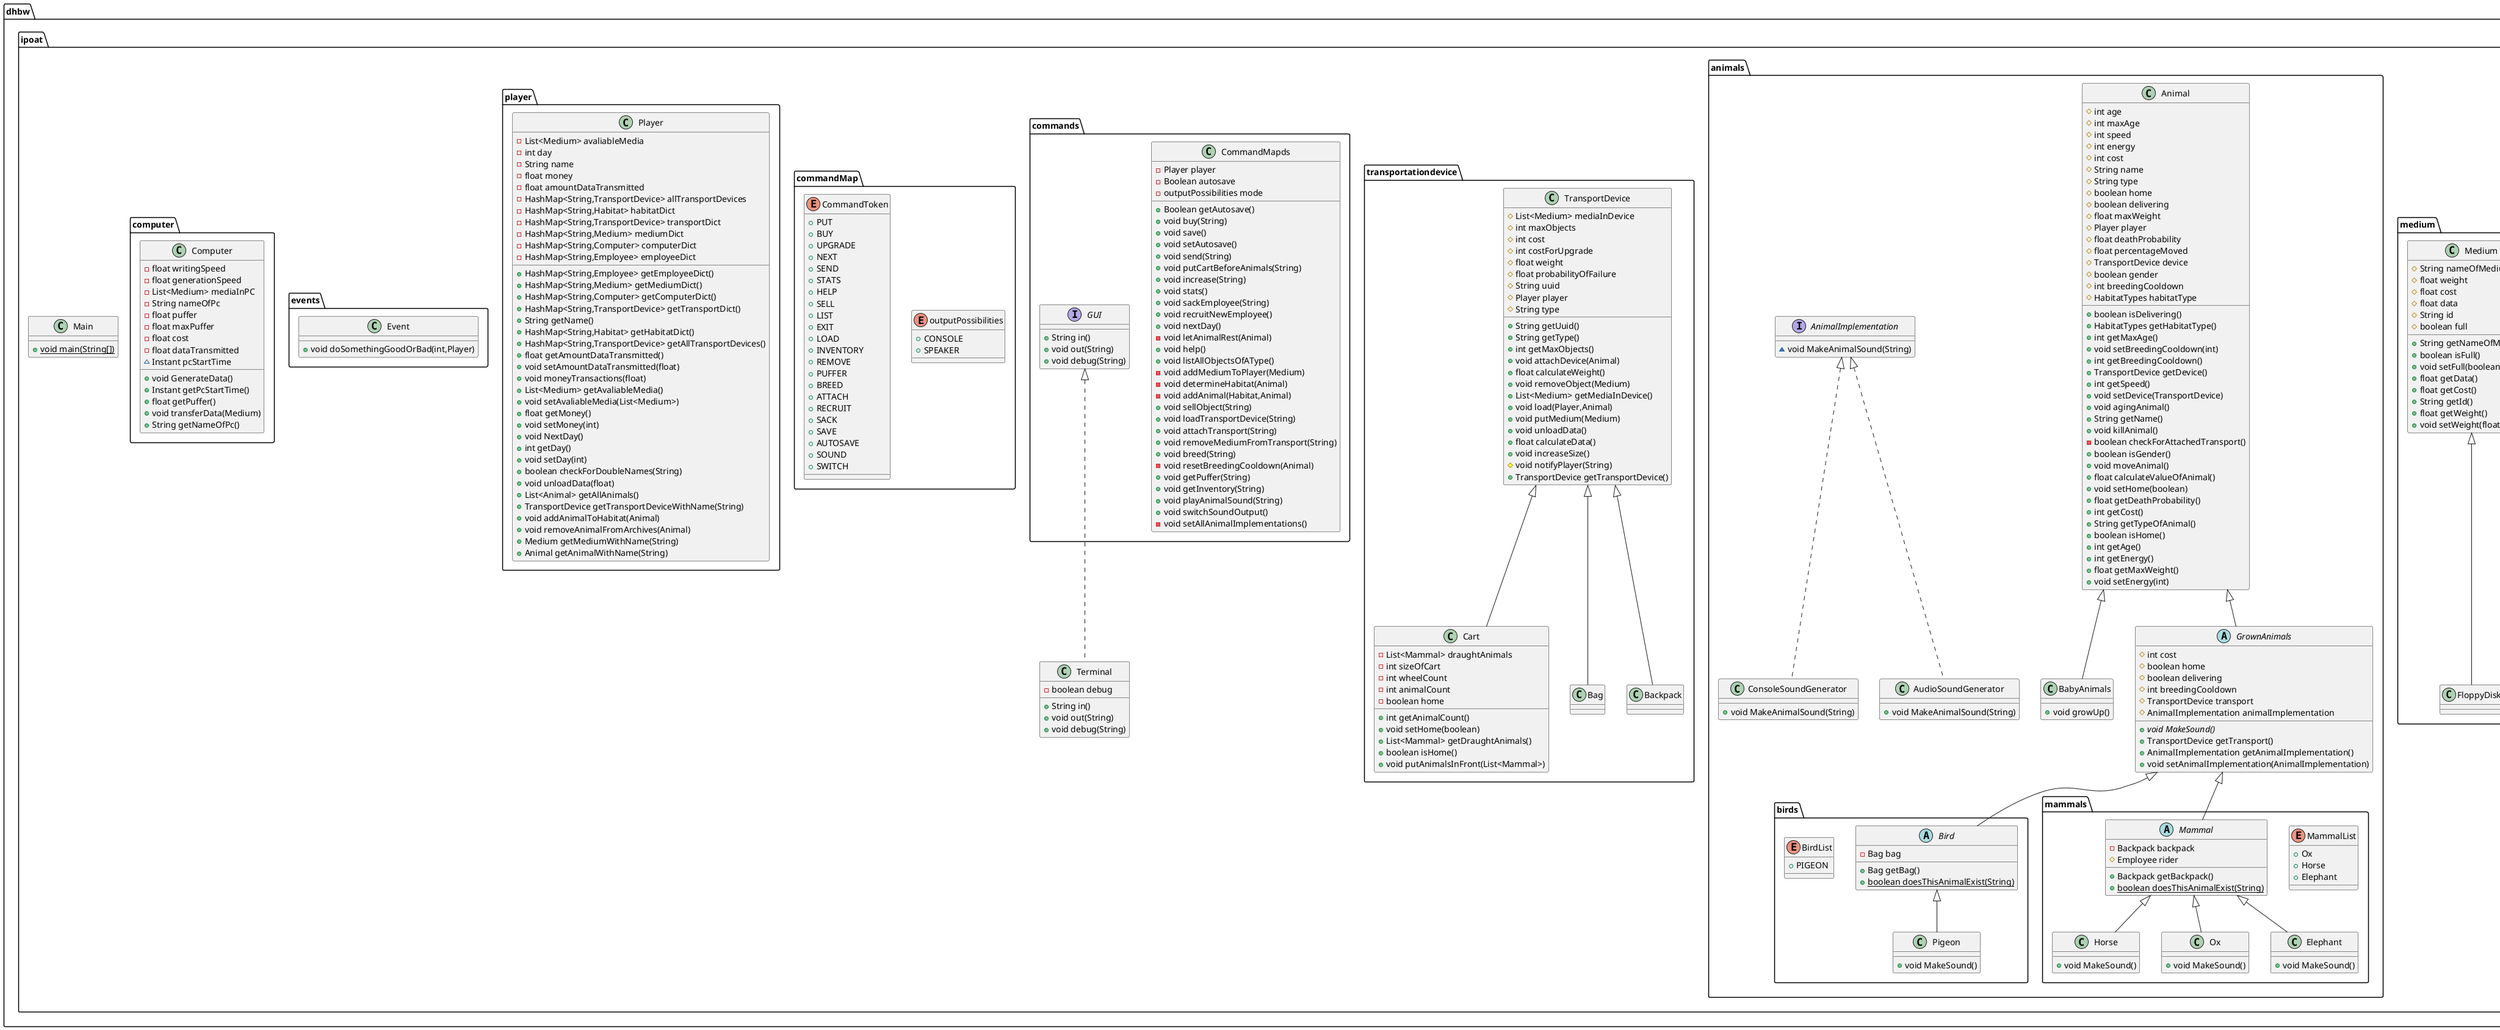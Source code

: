 @startuml
class dhbw.ipoat.encrypt.EncryptionTest {
+ void setUp()
+ void tearDown()
+ void doEncryption()
+ void doEncryptionWithSpecialCharacters()
+ void doDecrypting()
}
enum dhbw.ipoat.employee.EmployeeNames {
+  Janick
+  Timo
+  Andreas
+  Lars
+  Nico
+  Felix
+  David
+  Markus
+  Christin
+  Claudia
+  Laura
+  Katja
+  Sven
+  Lea
+  Nina
}
class dhbw.ipoat.savesystem.JsonConstants {
+ {static} String SAVEGAMEFILE
+ {static} String PLAYERS
+ {static} String NAME
+ {static} String MON
+ {static} String INV
+ {static} String HAB
+ {static} String MED
+ {static} String TRA
+ {static} String DEFAULTSAVEGAME
}
class dhbw.ipoat.habitat.Habitat {
# List<Bird> birdOlds
# int avaliableNests
# int costOfNewNest
# int maxCapacity
# int relaxingFactor
# int amountOfChargingStations
# int costOfChargingStation
# int dailyCost
- Map<String,Animal> mapNameToBird
# List<Animal> animalsInHabitat
# String nameOfHabitat
# Player player
# String type
# int cost
# HabitatTypes habitatTypes
+ int getCost()
+ HabitatTypes getHabitatTypes()
+ int getDailyCost()
+ String getType()
+ int getMaxCapacity()
+ List<Animal> getAnimalsInHabitat()
+ Map<String,Animal> getMapNameToBird()
+ int getCostOfNewNest()
+ int getAmountOfChargingStations()
+ int getCostOfChargingStation()
+ void setCostOfChargingStation(int)
+ int getRelaxingFactor()
+ void increaseChargingStations()
+ List<Animal> getAnimals()
+ boolean isEnoughSpace()
+ void addAnimalToHabitat(Animal)
+ void IncreaseSizeOfHabitat()
+ String getNameOfHabitat()
+ void decreaseNests(int)
+ int getAvaliableNests()
}
enum dhbw.ipoat.habitat.HabitatTypes {
+  STALL
+  BIRDHOUSE
}
class dhbw.ipoat.medium.Medium {
# String nameOfMedium
# float weight
# float cost
# float data
# String id
# boolean full
+ String getNameOfMedium()
+ boolean isFull()
+ void setFull(boolean)
+ float getData()
+ float getCost()
+ String getId()
+ float getWeight()
+ void setWeight(float)
}
abstract class dhbw.ipoat.animals.birds.Bird {
- Bag bag
+ Bag getBag()
+ {static} boolean doesThisAnimalExist(String)
}
class dhbw.ipoat.habitat.BirdHouse {
}
class dhbw.ipoat.habitat.Stall {
}
enum dhbw.ipoat.animals.mammals.MammalList {
+  Ox
+  Horse
+  Elephant
}
class dhbw.ipoat.animals.BabyAnimals {
+ void growUp()
}
abstract class dhbw.ipoat.animals.GrownAnimals {
# int cost
# boolean home
# boolean delivering
# int breedingCooldown
# TransportDevice transport
# AnimalImplementation animalImplementation
+ {abstract}void MakeSound()
+ TransportDevice getTransport()
+ AnimalImplementation getAnimalImplementation()
+ void setAnimalImplementation(AnimalImplementation)
}
class dhbw.ipoat.transportationdevice.Cart {
- List<Mammal> draughtAnimals
- int sizeOfCart
- int wheelCount
- int animalCount
- boolean home
+ int getAnimalCount()
+ void setHome(boolean)
+ List<Mammal> getDraughtAnimals()
+ boolean isHome()
+ void putAnimalsInFront(List<Mammal>)
}
class dhbw.ipoat.animals.ConsoleSoundGenerator {
+ void MakeAnimalSound(String)
}
class dhbw.ipoat.animals.mammals.Horse {
+ void MakeSound()
}
class dhbw.ipoat.transportationdevice.Bag {
}
class dhbw.ipoat.animals.birds.Pigeon {
+ void MakeSound()
}
class dhbw.ipoat.Main {
+ {static} void main(String[])
}
class dhbw.ipoat.commands.CommandMapds {
- Player player
- Boolean autosave
- outputPossibilities mode
+ Boolean getAutosave()
+ void buy(String)
+ void save()
+ void setAutosave()
+ void send(String)
+ void putCartBeforeAnimals(String)
+ void increase(String)
+ void stats()
+ void sackEmployee(String)
+ void recruitNewEmployee()
+ void nextDay()
- void letAnimalRest(Animal)
+ void help()
+ void listAllObjectsOfAType()
- void addMediumToPlayer(Medium)
- void determineHabitat(Animal)
- void addAnimal(Habitat,Animal)
+ void sellObject(String)
+ void loadTransportDevice(String)
+ void attachTransport(String)
+ void removeMediumFromTransport(String)
+ void breed(String)
- void resetBreedingCooldown(Animal)
+ void getPuffer(String)
+ void getInventory(String)
+ void playAnimalSound(String)
+ void switchSoundOutput()
- void setAllAnimalImplementations()
}
enum dhbw.ipoat.commandMap.outputPossibilities {
+  CONSOLE
+  SPEAKER
}
class dhbw.ipoat.transportationdevice.TransportDevice {
# List<Medium> mediaInDevice
# int maxObjects
# int cost
# int costForUpgrade
# float weight
# float probabilityOfFailure
# String uuid
# Player player
# String type
+ String getUuid()
+ String getType()
+ int getMaxObjects()
+ void attachDevice(Animal)
+ float calculateWeight()
+ void removeObject(Medium)
+ List<Medium> getMediaInDevice()
+ void load(Player,Animal)
+ void putMedium(Medium)
+ void unloadData()
+ float calculateData()
+ void increaseSize()
# void notifyPlayer(String)
+ TransportDevice getTransportDevice()
}
class dhbw.ipoat.animals.AudioSoundGenerator {
+ void MakeAnimalSound(String)
}
class dhbw.ipoat.medium.FloppyDisk {
}
class dhbw.ipoat.player.Player {
- List<Medium> avaliableMedia
- int day
- String name
- float money
- float amountDataTransmitted
- HashMap<String,TransportDevice> allTransportDevices
- HashMap<String,Habitat> habitatDict
- HashMap<String,TransportDevice> transportDict
- HashMap<String,Medium> mediumDict
- HashMap<String,Computer> computerDict
- HashMap<String,Employee> employeeDict
+ HashMap<String,Employee> getEmployeeDict()
+ HashMap<String,Medium> getMediumDict()
+ HashMap<String,Computer> getComputerDict()
+ HashMap<String,TransportDevice> getTransportDict()
+ String getName()
+ HashMap<String,Habitat> getHabitatDict()
+ HashMap<String,TransportDevice> getAllTransportDevices()
+ float getAmountDataTransmitted()
+ void setAmountDataTransmitted(float)
+ void moneyTransactions(float)
+ List<Medium> getAvaliableMedia()
+ void setAvaliableMedia(List<Medium>)
+ float getMoney()
+ void setMoney(int)
+ void NextDay()
+ int getDay()
+ void setDay(int)
+ boolean checkForDoubleNames(String)
+ void unloadData(float)
+ List<Animal> getAllAnimals()
+ TransportDevice getTransportDeviceWithName(String)
+ void addAnimalToHabitat(Animal)
+ void removeAnimalFromArchives(Animal)
+ Medium getMediumWithName(String)
+ Animal getAnimalWithName(String)
}
abstract class dhbw.ipoat.animals.mammals.Mammal {
- Backpack backpack
# Employee rider
+ Backpack getBackpack()
+ {static} boolean doesThisAnimalExist(String)
}
enum dhbw.ipoat.employee.Occupations {
+  NONE
+  RIDING
+  LOADING
}
class dhbw.ipoat.animals.mammals.Ox {
+ void MakeSound()
}
enum dhbw.ipoat.animals.birds.BirdList {
+  PIGEON
}
class dhbw.ipoat.Terminal {
- boolean debug
+ String in()
+ void out(String)
+ void debug(String)
}
class dhbw.ipoat.savesystem.Savegame {
- {static} List<Player> allPlayers
+ {static} boolean bypassEncryption
+ {static} void save(Player)
- {static} JSONObject savePlayer(Player)
+ {static} void writeToFile(JSONObject)
}
class dhbw.ipoat.animals.Animal {
# int age
# int maxAge
# int speed
# int energy
# int cost
# String name
# String type
# boolean home
# boolean delivering
# float maxWeight
# Player player
# float deathProbability
# float percentageMoved
# TransportDevice device
# boolean gender
# int breedingCooldown
# HabitatTypes habitatType
+ boolean isDelivering()
+ HabitatTypes getHabitatType()
+ int getMaxAge()
+ void setBreedingCooldown(int)
+ int getBreedingCooldown()
+ TransportDevice getDevice()
+ int getSpeed()
+ void setDevice(TransportDevice)
+ void agingAnimal()
+ String getName()
+ void killAnimal()
- boolean checkForAttachedTransport()
+ boolean isGender()
+ void moveAnimal()
+ float calculateValueOfAnimal()
+ void setHome(boolean)
+ float getDeathProbability()
+ int getCost()
+ String getTypeOfAnimal()
+ boolean isHome()
+ int getAge()
+ int getEnergy()
+ float getMaxWeight()
+ void setEnergy(int)
}
class dhbw.ipoat.transportationdevice.Backpack {
}
interface dhbw.ipoat.commands.GUI {
+ String in()
+ void out(String)
+ void debug(String)
}
class dhbw.ipoat.events.Event {
+ void doSomethingGoodOrBad(int,Player)
}
interface dhbw.ipoat.animals.AnimalImplementation {
~ void MakeAnimalSound(String)
}
class dhbw.ipoat.employee.Employee {
- {static} int employeeCounter
- {static} int recruitmentFee
- EmployeeNames name
- int dailyCost
- String employeeID
+ {static} int getRecruitmentFee()
+ int getDailyCost()
+ String getEmployeeID()
+ EmployeeNames getName()
}
class dhbw.ipoat.savesystem.LoadSaveGame {
- {static} String jsonString()
+ {static} Player load()
- {static} Animal getAnimalFromType(String,Player,JSONObject)
- {static} Habitat getHabitatFromType(String,Player,JSONObject)
}
class dhbw.ipoat.computer.Computer {
- float writingSpeed
- float generationSpeed
- List<Medium> mediaInPC
- String nameOfPc
- float puffer
- float maxPuffer
- float cost
- float dataTransmitted
~ Instant pcStartTime
+ void GenerateData()
+ Instant getPcStartTime()
+ float getPuffer()
+ void transferData(Medium)
+ String getNameOfPc()
}
class dhbw.ipoat.animals.mammals.Elephant {
+ void MakeSound()
}
abstract class dhbw.ipoat.encrypt.Encryption {
- {static} int[][] encryptingArray
- {static} int chunkSize
- {static} int seedLength
- {static} void setupEncryptingArray()
+ {static} String doEncryption(String)
+ {static} String doDecrypting(String)
- {static} char decryptCharacter(String)
- {static} String generateSeed()
- {static} void swapAxis(boolean,String)
- {static} void buildOutput()
}
enum dhbw.ipoat.commandMap.CommandToken {
+  PUT
+  BUY
+  UPGRADE
+  NEXT
+  SEND
+  STATS
+  HELP
+  SELL
+  LIST
+  EXIT
+  LOAD
+  INVENTORY
+  REMOVE
+  PUFFER
+  BREED
+  ATTACH
+  RECRUIT
+  SACK
+  SAVE
+  AUTOSAVE
+  SOUND
+  SWITCH
}


dhbw.ipoat.animals.GrownAnimals <|-- dhbw.ipoat.animals.birds.Bird
dhbw.ipoat.habitat.Habitat <|-- dhbw.ipoat.habitat.BirdHouse
dhbw.ipoat.habitat.Habitat <|-- dhbw.ipoat.habitat.Stall
dhbw.ipoat.animals.Animal <|-- dhbw.ipoat.animals.BabyAnimals
dhbw.ipoat.animals.Animal <|-- dhbw.ipoat.animals.GrownAnimals
dhbw.ipoat.transportationdevice.TransportDevice <|-- dhbw.ipoat.transportationdevice.Cart
dhbw.ipoat.animals.AnimalImplementation <|.. dhbw.ipoat.animals.ConsoleSoundGenerator
dhbw.ipoat.animals.mammals.Mammal <|-- dhbw.ipoat.animals.mammals.Horse
dhbw.ipoat.transportationdevice.TransportDevice <|-- dhbw.ipoat.transportationdevice.Bag
dhbw.ipoat.animals.birds.Bird <|-- dhbw.ipoat.animals.birds.Pigeon
dhbw.ipoat.animals.AnimalImplementation <|.. dhbw.ipoat.animals.AudioSoundGenerator
dhbw.ipoat.medium.Medium <|-- dhbw.ipoat.medium.FloppyDisk
dhbw.ipoat.animals.GrownAnimals <|-- dhbw.ipoat.animals.mammals.Mammal
dhbw.ipoat.animals.mammals.Mammal <|-- dhbw.ipoat.animals.mammals.Ox
dhbw.ipoat.commands.GUI <|.. dhbw.ipoat.Terminal
dhbw.ipoat.transportationdevice.TransportDevice <|-- dhbw.ipoat.transportationdevice.Backpack
dhbw.ipoat.animals.mammals.Mammal <|-- dhbw.ipoat.animals.mammals.Elephant
@enduml